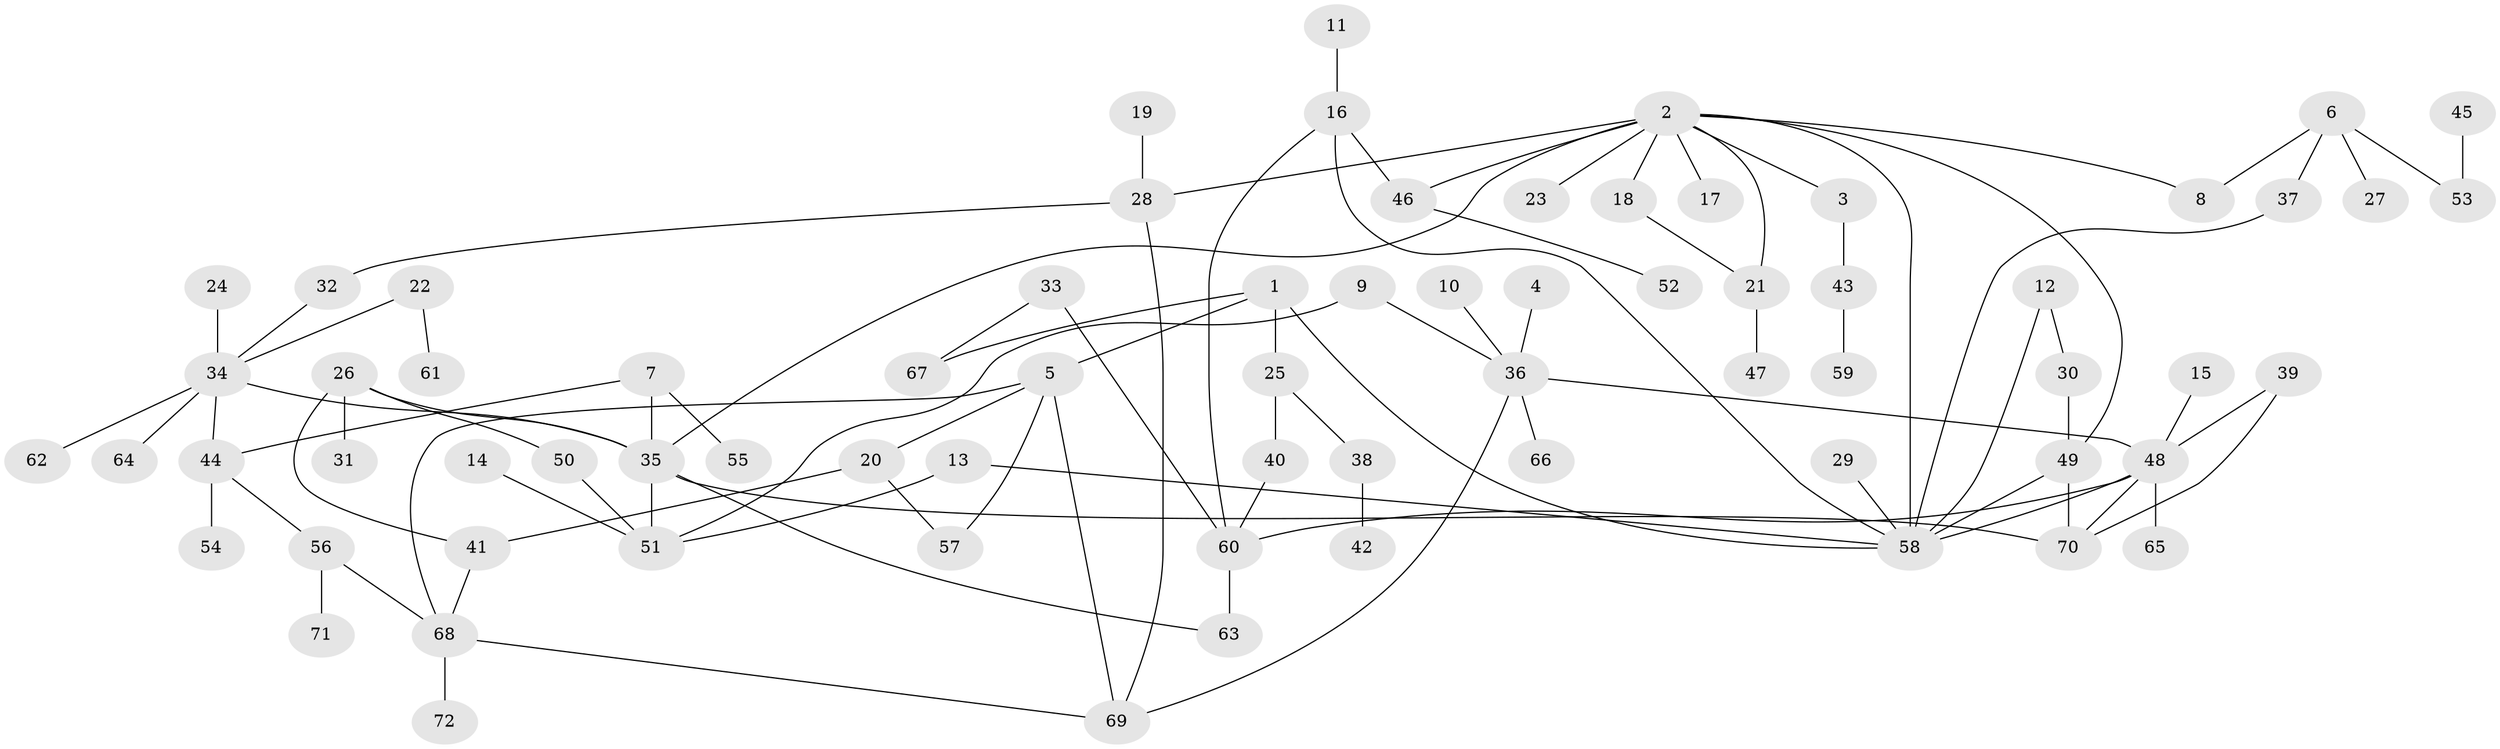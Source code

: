 // original degree distribution, {7: 0.013888888888888888, 4: 0.1111111111111111, 5: 0.027777777777777776, 8: 0.013888888888888888, 3: 0.19444444444444445, 2: 0.25, 6: 0.013888888888888888, 1: 0.375}
// Generated by graph-tools (version 1.1) at 2025/25/03/09/25 03:25:28]
// undirected, 72 vertices, 95 edges
graph export_dot {
graph [start="1"]
  node [color=gray90,style=filled];
  1;
  2;
  3;
  4;
  5;
  6;
  7;
  8;
  9;
  10;
  11;
  12;
  13;
  14;
  15;
  16;
  17;
  18;
  19;
  20;
  21;
  22;
  23;
  24;
  25;
  26;
  27;
  28;
  29;
  30;
  31;
  32;
  33;
  34;
  35;
  36;
  37;
  38;
  39;
  40;
  41;
  42;
  43;
  44;
  45;
  46;
  47;
  48;
  49;
  50;
  51;
  52;
  53;
  54;
  55;
  56;
  57;
  58;
  59;
  60;
  61;
  62;
  63;
  64;
  65;
  66;
  67;
  68;
  69;
  70;
  71;
  72;
  1 -- 5 [weight=1.0];
  1 -- 25 [weight=1.0];
  1 -- 58 [weight=1.0];
  1 -- 67 [weight=1.0];
  2 -- 3 [weight=1.0];
  2 -- 8 [weight=1.0];
  2 -- 17 [weight=1.0];
  2 -- 18 [weight=1.0];
  2 -- 21 [weight=1.0];
  2 -- 23 [weight=1.0];
  2 -- 28 [weight=1.0];
  2 -- 35 [weight=1.0];
  2 -- 46 [weight=2.0];
  2 -- 49 [weight=1.0];
  2 -- 58 [weight=1.0];
  3 -- 43 [weight=1.0];
  4 -- 36 [weight=1.0];
  5 -- 20 [weight=1.0];
  5 -- 57 [weight=1.0];
  5 -- 68 [weight=1.0];
  5 -- 69 [weight=1.0];
  6 -- 8 [weight=1.0];
  6 -- 27 [weight=1.0];
  6 -- 37 [weight=1.0];
  6 -- 53 [weight=1.0];
  7 -- 35 [weight=1.0];
  7 -- 44 [weight=1.0];
  7 -- 55 [weight=1.0];
  9 -- 36 [weight=1.0];
  9 -- 51 [weight=1.0];
  10 -- 36 [weight=1.0];
  11 -- 16 [weight=1.0];
  12 -- 30 [weight=1.0];
  12 -- 58 [weight=1.0];
  13 -- 51 [weight=1.0];
  13 -- 58 [weight=1.0];
  14 -- 51 [weight=1.0];
  15 -- 48 [weight=1.0];
  16 -- 46 [weight=1.0];
  16 -- 58 [weight=1.0];
  16 -- 60 [weight=1.0];
  18 -- 21 [weight=1.0];
  19 -- 28 [weight=1.0];
  20 -- 41 [weight=1.0];
  20 -- 57 [weight=1.0];
  21 -- 47 [weight=1.0];
  22 -- 34 [weight=1.0];
  22 -- 61 [weight=1.0];
  24 -- 34 [weight=1.0];
  25 -- 38 [weight=1.0];
  25 -- 40 [weight=1.0];
  26 -- 31 [weight=1.0];
  26 -- 35 [weight=1.0];
  26 -- 41 [weight=1.0];
  26 -- 50 [weight=1.0];
  28 -- 32 [weight=1.0];
  28 -- 69 [weight=1.0];
  29 -- 58 [weight=1.0];
  30 -- 49 [weight=1.0];
  32 -- 34 [weight=1.0];
  33 -- 60 [weight=1.0];
  33 -- 67 [weight=1.0];
  34 -- 35 [weight=1.0];
  34 -- 44 [weight=1.0];
  34 -- 62 [weight=1.0];
  34 -- 64 [weight=1.0];
  35 -- 51 [weight=1.0];
  35 -- 63 [weight=1.0];
  35 -- 70 [weight=1.0];
  36 -- 48 [weight=1.0];
  36 -- 66 [weight=1.0];
  36 -- 69 [weight=1.0];
  37 -- 58 [weight=1.0];
  38 -- 42 [weight=1.0];
  39 -- 48 [weight=1.0];
  39 -- 70 [weight=1.0];
  40 -- 60 [weight=1.0];
  41 -- 68 [weight=1.0];
  43 -- 59 [weight=1.0];
  44 -- 54 [weight=1.0];
  44 -- 56 [weight=1.0];
  45 -- 53 [weight=1.0];
  46 -- 52 [weight=1.0];
  48 -- 58 [weight=1.0];
  48 -- 60 [weight=1.0];
  48 -- 65 [weight=1.0];
  48 -- 70 [weight=1.0];
  49 -- 58 [weight=1.0];
  49 -- 70 [weight=1.0];
  50 -- 51 [weight=1.0];
  56 -- 68 [weight=1.0];
  56 -- 71 [weight=1.0];
  60 -- 63 [weight=1.0];
  68 -- 69 [weight=1.0];
  68 -- 72 [weight=1.0];
}
